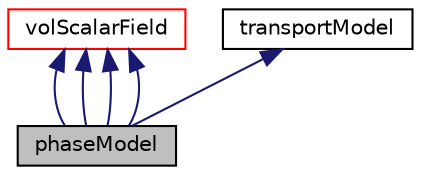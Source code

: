 digraph "phaseModel"
{
  bgcolor="transparent";
  edge [fontname="Helvetica",fontsize="10",labelfontname="Helvetica",labelfontsize="10"];
  node [fontname="Helvetica",fontsize="10",shape=record];
  Node1 [label="phaseModel",height=0.2,width=0.4,color="black", fillcolor="grey75", style="filled", fontcolor="black"];
  Node2 -> Node1 [dir="back",color="midnightblue",fontsize="10",style="solid",fontname="Helvetica"];
  Node2 [label="volScalarField",height=0.2,width=0.4,color="red",URL="$a00921.html"];
  Node3 -> Node1 [dir="back",color="midnightblue",fontsize="10",style="solid",fontname="Helvetica"];
  Node3 [label="transportModel",height=0.2,width=0.4,color="black",URL="$a02665.html",tooltip="Base-class for all transport models used by the incompressible turbulence models. ..."];
  Node2 -> Node1 [dir="back",color="midnightblue",fontsize="10",style="solid",fontname="Helvetica"];
  Node2 -> Node1 [dir="back",color="midnightblue",fontsize="10",style="solid",fontname="Helvetica"];
  Node2 -> Node1 [dir="back",color="midnightblue",fontsize="10",style="solid",fontname="Helvetica"];
}
